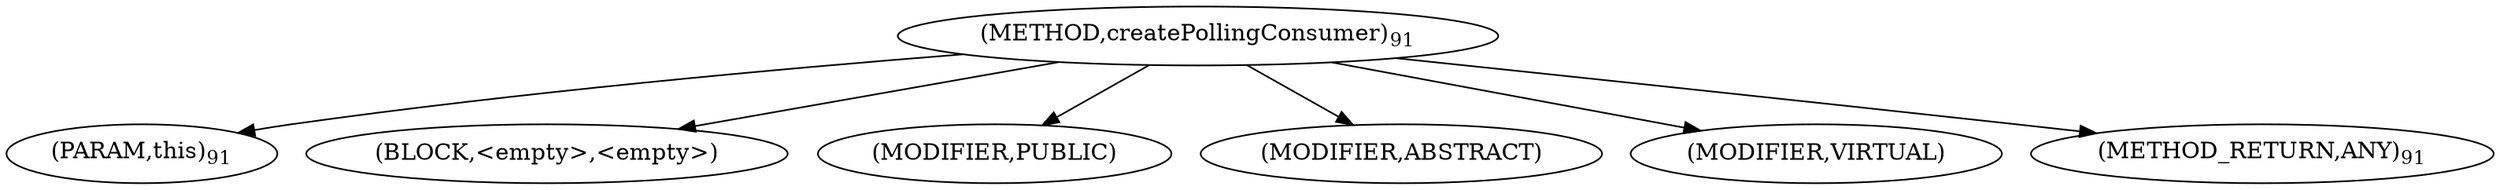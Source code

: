 digraph "createPollingConsumer" {  
"73" [label = <(METHOD,createPollingConsumer)<SUB>91</SUB>> ]
"74" [label = <(PARAM,this)<SUB>91</SUB>> ]
"75" [label = <(BLOCK,&lt;empty&gt;,&lt;empty&gt;)> ]
"76" [label = <(MODIFIER,PUBLIC)> ]
"77" [label = <(MODIFIER,ABSTRACT)> ]
"78" [label = <(MODIFIER,VIRTUAL)> ]
"79" [label = <(METHOD_RETURN,ANY)<SUB>91</SUB>> ]
  "73" -> "74" 
  "73" -> "75" 
  "73" -> "76" 
  "73" -> "77" 
  "73" -> "78" 
  "73" -> "79" 
}
